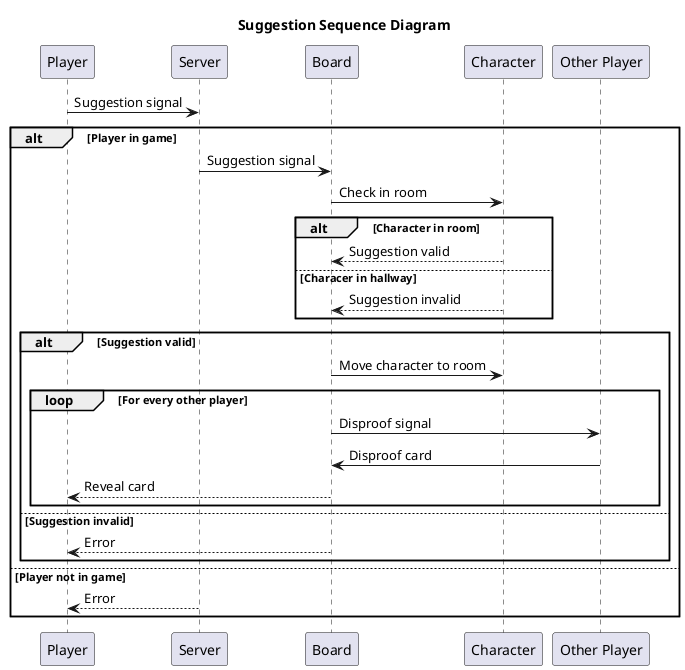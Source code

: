 @startuml Sequence Diagram
title Suggestion Sequence Diagram
participant Player
participant Server
participant Board
participant Character
participant "Other Player"
Player -> Server: Suggestion signal
alt Player in game
    Server -> Board: Suggestion signal
    Board -> Character: Check in room
    alt Character in room
        Character --> Board: Suggestion valid
    else Characer in hallway
        Character --> Board: Suggestion invalid
    end
    alt Suggestion valid
        Board -> Character: Move character to room
        loop For every other player
            Board -> "Other Player": Disproof signal
            "Other Player" -> Board: Disproof card
            Board --> Player: Reveal card
        end
    else Suggestion invalid
        Board --> Player: Error
    end
else Player not in game
    Server --> Player: Error
end
@enduml
